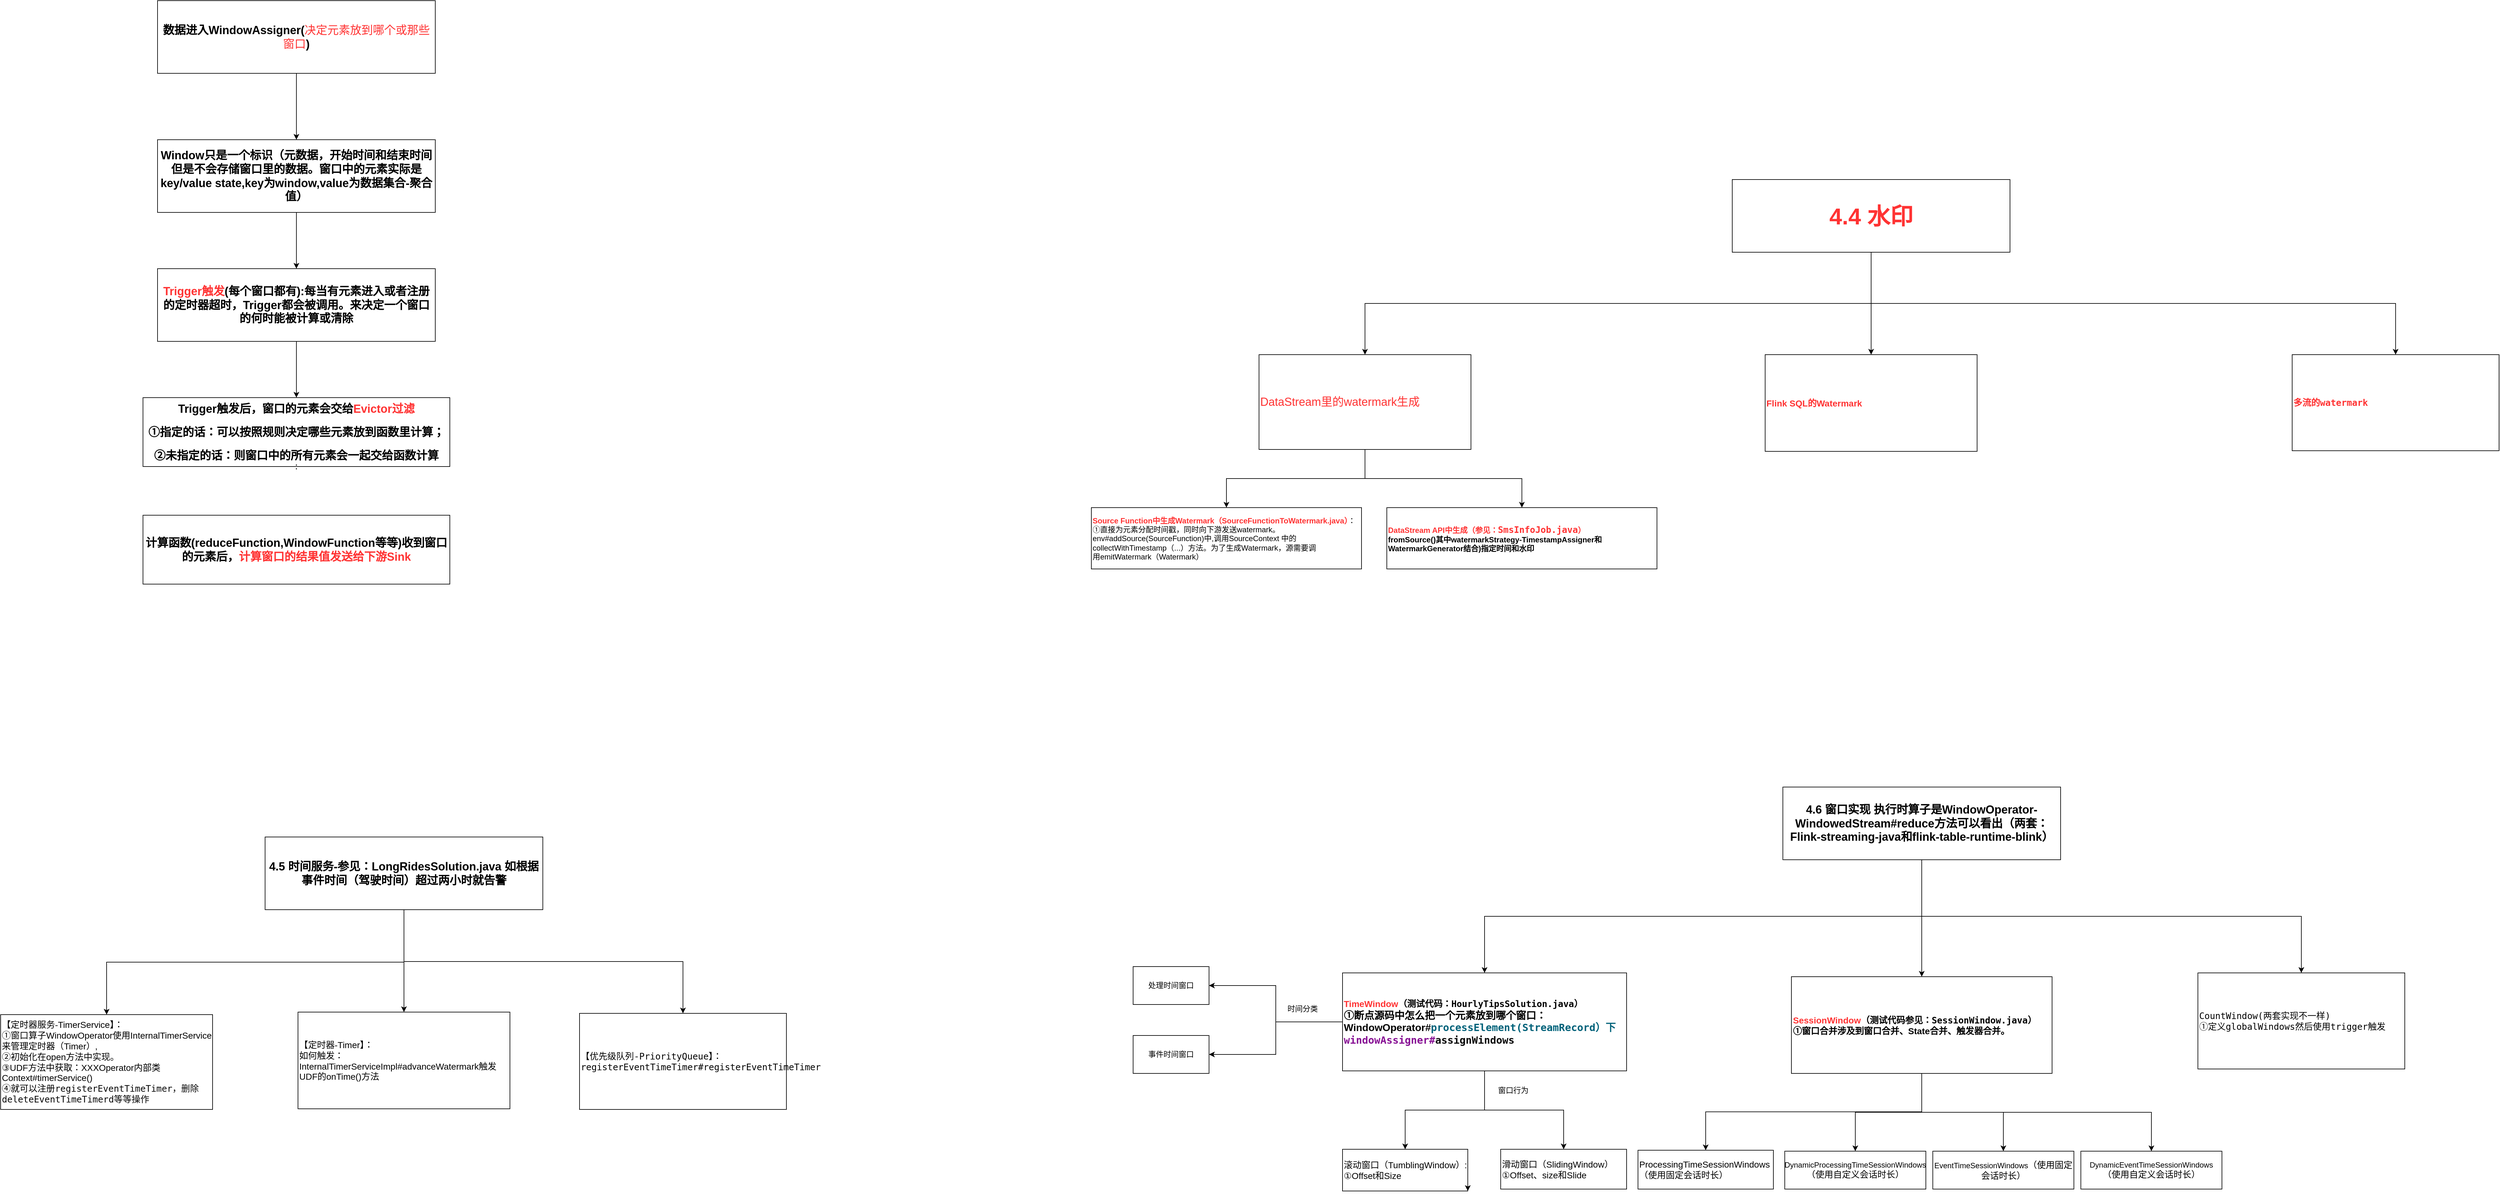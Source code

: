 <mxfile border="50" scale="3" compressed="false" locked="false" version="24.7.7">
  <diagram name="Blank" id="YmL12bMKpDGza6XwsDPr">
    <mxGraphModel dx="6533" dy="2360" grid="0" gridSize="10" guides="1" tooltips="1" connect="1" arrows="1" fold="1" page="0" pageScale="1" pageWidth="827" pageHeight="1169" background="none" math="1" shadow="0">
      <root>
        <mxCell id="X5NqExCQtvZxIxQ7pmgY-0" />
        <mxCell id="1" parent="X5NqExCQtvZxIxQ7pmgY-0" />
        <mxCell id="BvsdqlHEoa5w_EsFs4Y4-4" style="edgeStyle=orthogonalEdgeStyle;rounded=0;orthogonalLoop=1;jettySize=auto;html=1;exitX=0.5;exitY=1;exitDx=0;exitDy=0;" edge="1" parent="1" source="BvsdqlHEoa5w_EsFs4Y4-8" target="BvsdqlHEoa5w_EsFs4Y4-11">
          <mxGeometry relative="1" as="geometry">
            <mxPoint x="-2053" y="1183" as="targetPoint" />
            <mxPoint x="-1808" y="1123" as="sourcePoint" />
          </mxGeometry>
        </mxCell>
        <mxCell id="BvsdqlHEoa5w_EsFs4Y4-51" style="edgeStyle=orthogonalEdgeStyle;rounded=0;orthogonalLoop=1;jettySize=auto;html=1;exitX=0.5;exitY=1;exitDx=0;exitDy=0;" edge="1" parent="1" source="BvsdqlHEoa5w_EsFs4Y4-8" target="BvsdqlHEoa5w_EsFs4Y4-13">
          <mxGeometry relative="1" as="geometry" />
        </mxCell>
        <mxCell id="BvsdqlHEoa5w_EsFs4Y4-54" style="edgeStyle=orthogonalEdgeStyle;rounded=0;orthogonalLoop=1;jettySize=auto;html=1;exitX=0.5;exitY=1;exitDx=0;exitDy=0;" edge="1" parent="1" source="BvsdqlHEoa5w_EsFs4Y4-8" target="BvsdqlHEoa5w_EsFs4Y4-53">
          <mxGeometry relative="1" as="geometry" />
        </mxCell>
        <mxCell id="BvsdqlHEoa5w_EsFs4Y4-8" value="&lt;h2&gt;&lt;font style=&quot;font-size: 18px;&quot;&gt;&lt;b&gt;4.5 时间服务-&lt;/b&gt;&lt;/font&gt;&lt;span style=&quot;font-size: 18px;&quot;&gt;&lt;b&gt;参见：LongRidesSolution.java 如根据事件时间（驾驶时间）超过两小时就告警&lt;/b&gt;&lt;/span&gt;&lt;/h2&gt;" style="rounded=0;whiteSpace=wrap;html=1;" vertex="1" parent="1">
          <mxGeometry x="-2030" y="833" width="439" height="115" as="geometry" />
        </mxCell>
        <mxCell id="BvsdqlHEoa5w_EsFs4Y4-11" value="&lt;font style=&quot;font-size: 14px;&quot;&gt;【定时器服务-TimerService】：&lt;/font&gt;&lt;div&gt;&lt;font style=&quot;font-size: 14px;&quot;&gt;①窗口算子WindowOperator使用InternalTimerService来管理定时器（Timer）,&lt;/font&gt;&lt;/div&gt;&lt;div&gt;&lt;font style=&quot;font-size: 14px;&quot;&gt;②初始化在open方法中实现。&lt;/font&gt;&lt;div&gt;&lt;font style=&quot;font-size: 14px;&quot;&gt;③UDF方法中获取：XXXOperator内部类Context#timerService()&lt;/font&gt;&lt;/div&gt;&lt;/div&gt;&lt;div&gt;&lt;font style=&quot;font-size: 14px;&quot;&gt;④就可以注册&lt;/font&gt;&lt;span style=&quot;color: rgb(8, 8, 8); font-family: &amp;quot;JetBrains Mono&amp;quot;, monospace; font-size: 10.5pt; background-color: initial;&quot;&gt;registerEventTimeTimer，删除&lt;/span&gt;&lt;span style=&quot;color: rgb(8, 8, 8); font-family: &amp;quot;JetBrains Mono&amp;quot;, monospace; font-size: 10.5pt; background-color: initial;&quot;&gt;deleteEventTimeTimerd等等操作&lt;/span&gt;&lt;/div&gt;" style="rounded=0;whiteSpace=wrap;html=1;align=left;" vertex="1" parent="1">
          <mxGeometry x="-2448" y="1114" width="335" height="150" as="geometry" />
        </mxCell>
        <mxCell id="BvsdqlHEoa5w_EsFs4Y4-13" value="&lt;font face=&quot;JetBrains Mono, monospace&quot;&gt;&lt;span style=&quot;font-size: 14px;&quot;&gt;【&lt;/span&gt;&lt;/font&gt;&lt;span style=&quot;font-size: 14px; font-family: &amp;quot;JetBrains Mono&amp;quot;, monospace; background-color: initial;&quot;&gt;优先级队列-PriorityQueue】：registerEventTimeTimer#registerEventTimeTimer&amp;nbsp;&lt;/span&gt;" style="rounded=0;whiteSpace=wrap;html=1;align=left;" vertex="1" parent="1">
          <mxGeometry x="-1533" y="1112" width="327" height="152" as="geometry" />
        </mxCell>
        <mxCell id="BvsdqlHEoa5w_EsFs4Y4-53" value="&lt;font style=&quot;font-size: 14px;&quot;&gt;【定时器-Timer】：&lt;/font&gt;&lt;div&gt;&lt;span style=&quot;font-size: 14px;&quot;&gt;如何触发：&lt;/span&gt;&lt;span style=&quot;background-color: initial; font-size: 14px;&quot;&gt;InternalTimerServiceImpl#advanceWatermark触发UDF的onTime()方法&lt;/span&gt;&lt;br&gt;&lt;/div&gt;" style="rounded=0;whiteSpace=wrap;html=1;align=left;" vertex="1" parent="1">
          <mxGeometry x="-1978" y="1110" width="335" height="153" as="geometry" />
        </mxCell>
        <mxCell id="BvsdqlHEoa5w_EsFs4Y4-62" style="edgeStyle=orthogonalEdgeStyle;rounded=0;orthogonalLoop=1;jettySize=auto;html=1;exitX=0.5;exitY=1;exitDx=0;exitDy=0;" edge="1" parent="1" source="BvsdqlHEoa5w_EsFs4Y4-65" target="BvsdqlHEoa5w_EsFs4Y4-66">
          <mxGeometry relative="1" as="geometry">
            <mxPoint x="161" y="1111" as="targetPoint" />
            <mxPoint x="406" y="1051" as="sourcePoint" />
          </mxGeometry>
        </mxCell>
        <mxCell id="BvsdqlHEoa5w_EsFs4Y4-63" style="edgeStyle=orthogonalEdgeStyle;rounded=0;orthogonalLoop=1;jettySize=auto;html=1;exitX=0.5;exitY=1;exitDx=0;exitDy=0;" edge="1" parent="1" source="BvsdqlHEoa5w_EsFs4Y4-65" target="BvsdqlHEoa5w_EsFs4Y4-67">
          <mxGeometry relative="1" as="geometry" />
        </mxCell>
        <mxCell id="BvsdqlHEoa5w_EsFs4Y4-64" style="edgeStyle=orthogonalEdgeStyle;rounded=0;orthogonalLoop=1;jettySize=auto;html=1;exitX=0.5;exitY=1;exitDx=0;exitDy=0;" edge="1" parent="1" source="BvsdqlHEoa5w_EsFs4Y4-65" target="BvsdqlHEoa5w_EsFs4Y4-68">
          <mxGeometry relative="1" as="geometry" />
        </mxCell>
        <mxCell id="BvsdqlHEoa5w_EsFs4Y4-65" value="&lt;h2&gt;&lt;font style=&quot;font-size: 18px;&quot;&gt;&lt;b&gt;4.6 窗口实现 执行时算子是WindowOperator-WindowedStream#reduce方法可以看出（两套：Flink-streaming-java和flink-table-runtime-blink）&lt;/b&gt;&lt;/font&gt;&lt;/h2&gt;" style="rounded=0;whiteSpace=wrap;html=1;" vertex="1" parent="1">
          <mxGeometry x="369" y="754" width="439" height="115" as="geometry" />
        </mxCell>
        <mxCell id="BvsdqlHEoa5w_EsFs4Y4-77" style="edgeStyle=orthogonalEdgeStyle;rounded=0;orthogonalLoop=1;jettySize=auto;html=1;exitX=0;exitY=0.5;exitDx=0;exitDy=0;entryX=1;entryY=0.5;entryDx=0;entryDy=0;" edge="1" parent="1" source="BvsdqlHEoa5w_EsFs4Y4-66" target="BvsdqlHEoa5w_EsFs4Y4-76">
          <mxGeometry relative="1" as="geometry" />
        </mxCell>
        <mxCell id="BvsdqlHEoa5w_EsFs4Y4-79" style="edgeStyle=orthogonalEdgeStyle;rounded=0;orthogonalLoop=1;jettySize=auto;html=1;exitX=0.5;exitY=1;exitDx=0;exitDy=0;" edge="1" parent="1" source="BvsdqlHEoa5w_EsFs4Y4-66" target="BvsdqlHEoa5w_EsFs4Y4-78">
          <mxGeometry relative="1" as="geometry" />
        </mxCell>
        <mxCell id="BvsdqlHEoa5w_EsFs4Y4-82" style="edgeStyle=orthogonalEdgeStyle;rounded=0;orthogonalLoop=1;jettySize=auto;html=1;exitX=0.5;exitY=1;exitDx=0;exitDy=0;entryX=0.5;entryY=0;entryDx=0;entryDy=0;" edge="1" parent="1" source="BvsdqlHEoa5w_EsFs4Y4-66" target="BvsdqlHEoa5w_EsFs4Y4-81">
          <mxGeometry relative="1" as="geometry" />
        </mxCell>
        <mxCell id="BvsdqlHEoa5w_EsFs4Y4-85" style="edgeStyle=orthogonalEdgeStyle;rounded=0;orthogonalLoop=1;jettySize=auto;html=1;exitX=0;exitY=0.5;exitDx=0;exitDy=0;entryX=1;entryY=0.5;entryDx=0;entryDy=0;" edge="1" parent="1" source="BvsdqlHEoa5w_EsFs4Y4-66" target="BvsdqlHEoa5w_EsFs4Y4-74">
          <mxGeometry relative="1" as="geometry" />
        </mxCell>
        <mxCell id="BvsdqlHEoa5w_EsFs4Y4-66" value="&lt;font style=&quot;font-size: 14px;&quot;&gt;&lt;b&gt;&lt;font color=&quot;#ff3333&quot;&gt;TimeWindow&lt;/font&gt;（测试代码：&lt;span style=&quot;font-family: &amp;quot;JetBrains Mono&amp;quot;, monospace; background-color: initial;&quot;&gt;HourlyTipsSolution.java&lt;/span&gt;&lt;span style=&quot;background-color: initial;&quot;&gt;）&lt;/span&gt;&lt;br&gt;&lt;/b&gt;&lt;/font&gt;&lt;div&gt;&lt;font size=&quot;3&quot;&gt;&lt;b&gt;①断点源码中怎么把一个元素放到哪个窗口：WindowOperator#&lt;span style=&quot;color: rgb(0, 98, 122); font-family: &amp;quot;JetBrains Mono&amp;quot;, monospace; background-color: initial;&quot;&gt;processElement(StreamRecord）下&lt;/span&gt;&lt;span style=&quot;font-family: &amp;quot;JetBrains Mono&amp;quot;, monospace; background-color: initial; color: rgb(135, 16, 148);&quot;&gt;windowAssigner#&lt;/span&gt;&lt;span style=&quot;color: rgb(8, 8, 8); font-family: &amp;quot;JetBrains Mono&amp;quot;, monospace; background-color: initial;&quot;&gt;assignWindows&lt;/span&gt;&lt;/b&gt;&lt;/font&gt;&lt;br&gt;&lt;/div&gt;" style="rounded=0;whiteSpace=wrap;html=1;align=left;" vertex="1" parent="1">
          <mxGeometry x="-327" y="1048" width="449" height="155" as="geometry" />
        </mxCell>
        <mxCell id="BvsdqlHEoa5w_EsFs4Y4-67" value="&lt;font face=&quot;JetBrains Mono, monospace&quot;&gt;&lt;span style=&quot;font-size: 14px;&quot;&gt;CountWindow(两套实现不一样)&lt;/span&gt;&lt;/font&gt;&lt;div&gt;&lt;font face=&quot;JetBrains Mono, monospace&quot;&gt;&lt;span style=&quot;font-size: 14px;&quot;&gt;①定义globalWindows然后使用trigger触发&lt;/span&gt;&lt;/font&gt;&lt;/div&gt;" style="rounded=0;whiteSpace=wrap;html=1;align=left;" vertex="1" parent="1">
          <mxGeometry x="1025" y="1048" width="327" height="152" as="geometry" />
        </mxCell>
        <mxCell id="BvsdqlHEoa5w_EsFs4Y4-90" style="edgeStyle=orthogonalEdgeStyle;rounded=0;orthogonalLoop=1;jettySize=auto;html=1;exitX=0.5;exitY=1;exitDx=0;exitDy=0;entryX=0.5;entryY=0;entryDx=0;entryDy=0;" edge="1" parent="1" source="BvsdqlHEoa5w_EsFs4Y4-68" target="BvsdqlHEoa5w_EsFs4Y4-89">
          <mxGeometry relative="1" as="geometry" />
        </mxCell>
        <mxCell id="BvsdqlHEoa5w_EsFs4Y4-92" style="edgeStyle=orthogonalEdgeStyle;rounded=0;orthogonalLoop=1;jettySize=auto;html=1;exitX=0.5;exitY=1;exitDx=0;exitDy=0;" edge="1" parent="1" source="BvsdqlHEoa5w_EsFs4Y4-68" target="BvsdqlHEoa5w_EsFs4Y4-91">
          <mxGeometry relative="1" as="geometry" />
        </mxCell>
        <mxCell id="BvsdqlHEoa5w_EsFs4Y4-95" style="edgeStyle=orthogonalEdgeStyle;rounded=0;orthogonalLoop=1;jettySize=auto;html=1;exitX=0.5;exitY=1;exitDx=0;exitDy=0;" edge="1" parent="1" source="BvsdqlHEoa5w_EsFs4Y4-68" target="BvsdqlHEoa5w_EsFs4Y4-93">
          <mxGeometry relative="1" as="geometry" />
        </mxCell>
        <mxCell id="BvsdqlHEoa5w_EsFs4Y4-96" style="edgeStyle=orthogonalEdgeStyle;rounded=0;orthogonalLoop=1;jettySize=auto;html=1;exitX=0.5;exitY=1;exitDx=0;exitDy=0;" edge="1" parent="1" source="BvsdqlHEoa5w_EsFs4Y4-68" target="BvsdqlHEoa5w_EsFs4Y4-94">
          <mxGeometry relative="1" as="geometry" />
        </mxCell>
        <mxCell id="BvsdqlHEoa5w_EsFs4Y4-68" value="&lt;div&gt;&lt;b&gt;&lt;font style=&quot;font-size: 14px;&quot;&gt;&lt;font color=&quot;#ff3333&quot;&gt;SessionWindow&lt;/font&gt;（测试代码参见：&lt;span style=&quot;font-family: &amp;quot;JetBrains Mono&amp;quot;, monospace; background-color: initial;&quot;&gt;SessionWindow.java&lt;/span&gt;&lt;span style=&quot;background-color: initial;&quot;&gt;）&lt;/span&gt;&lt;/font&gt;&lt;/b&gt;&lt;/div&gt;&lt;div&gt;&lt;b&gt;&lt;font style=&quot;font-size: 14px;&quot;&gt;&lt;span style=&quot;background-color: initial;&quot;&gt;①窗口合并涉及到窗口合并、State合并、触发器合并。&lt;/span&gt;&lt;/font&gt;&lt;/b&gt;&lt;/div&gt;" style="rounded=0;whiteSpace=wrap;html=1;align=left;" vertex="1" parent="1">
          <mxGeometry x="382.5" y="1054" width="412" height="153" as="geometry" />
        </mxCell>
        <mxCell id="BvsdqlHEoa5w_EsFs4Y4-74" value="处理时间窗口" style="rounded=0;whiteSpace=wrap;html=1;" vertex="1" parent="1">
          <mxGeometry x="-658" y="1038" width="120" height="60" as="geometry" />
        </mxCell>
        <mxCell id="BvsdqlHEoa5w_EsFs4Y4-76" value="事件时间窗口" style="rounded=0;whiteSpace=wrap;html=1;" vertex="1" parent="1">
          <mxGeometry x="-658" y="1147" width="120" height="60" as="geometry" />
        </mxCell>
        <mxCell id="BvsdqlHEoa5w_EsFs4Y4-78" value="&lt;font style=&quot;font-size: 14px;&quot;&gt;滚动窗口（TumblingWindow）:&lt;/font&gt;&lt;div&gt;&lt;span style=&quot;font-size: 14px;&quot;&gt;①Offset和Size&lt;/span&gt;&lt;/div&gt;" style="rounded=0;whiteSpace=wrap;html=1;align=left;" vertex="1" parent="1">
          <mxGeometry x="-327" y="1327" width="198" height="66" as="geometry" />
        </mxCell>
        <mxCell id="BvsdqlHEoa5w_EsFs4Y4-80" style="edgeStyle=orthogonalEdgeStyle;rounded=0;orthogonalLoop=1;jettySize=auto;html=1;exitX=1;exitY=0.75;exitDx=0;exitDy=0;entryX=1;entryY=1;entryDx=0;entryDy=0;" edge="1" parent="1" source="BvsdqlHEoa5w_EsFs4Y4-78" target="BvsdqlHEoa5w_EsFs4Y4-78">
          <mxGeometry relative="1" as="geometry" />
        </mxCell>
        <mxCell id="BvsdqlHEoa5w_EsFs4Y4-81" value="&lt;font style=&quot;font-size: 14px;&quot;&gt;滑动窗口（SlidingWindow）&lt;/font&gt;&lt;div&gt;&lt;span style=&quot;font-size: 14px;&quot;&gt;①Offset、size和Slide&lt;/span&gt;&lt;/div&gt;" style="rounded=0;whiteSpace=wrap;html=1;align=left;" vertex="1" parent="1">
          <mxGeometry x="-77" y="1327" width="199" height="63" as="geometry" />
        </mxCell>
        <mxCell id="BvsdqlHEoa5w_EsFs4Y4-86" value="时间分类" style="text;html=1;align=center;verticalAlign=middle;whiteSpace=wrap;rounded=0;" vertex="1" parent="1">
          <mxGeometry x="-420" y="1090" width="60" height="30" as="geometry" />
        </mxCell>
        <mxCell id="BvsdqlHEoa5w_EsFs4Y4-87" value="窗口行为" style="text;html=1;align=center;verticalAlign=middle;whiteSpace=wrap;rounded=0;" vertex="1" parent="1">
          <mxGeometry x="-87" y="1219" width="60" height="30" as="geometry" />
        </mxCell>
        <mxCell id="BvsdqlHEoa5w_EsFs4Y4-89" value="&lt;span style=&quot;font-size: 14px;&quot;&gt;ProcessingTimeSessionWindows（使用固定会话时长）&lt;/span&gt;" style="rounded=0;whiteSpace=wrap;html=1;align=left;" vertex="1" parent="1">
          <mxGeometry x="140" y="1328.5" width="214" height="61.5" as="geometry" />
        </mxCell>
        <mxCell id="BvsdqlHEoa5w_EsFs4Y4-91" value="DynamicProcessingTimeSessionWindows&lt;span style=&quot;font-size: 14px; text-align: left;&quot;&gt;（使用自定义会话时长）&lt;/span&gt;" style="rounded=0;whiteSpace=wrap;html=1;" vertex="1" parent="1">
          <mxGeometry x="372" y="1330" width="223" height="60" as="geometry" />
        </mxCell>
        <mxCell id="BvsdqlHEoa5w_EsFs4Y4-93" value="EventTimeSessionWindows&lt;span style=&quot;font-size: 14px; text-align: left;&quot;&gt;（使用固定会话时长）&lt;/span&gt;" style="rounded=0;whiteSpace=wrap;html=1;" vertex="1" parent="1">
          <mxGeometry x="606" y="1330" width="223" height="60" as="geometry" />
        </mxCell>
        <mxCell id="BvsdqlHEoa5w_EsFs4Y4-94" value="DynamicEventTimeSessionWindows&lt;span style=&quot;font-size: 14px; text-align: left;&quot;&gt;（使用自定义会话时长）&lt;/span&gt;" style="rounded=0;whiteSpace=wrap;html=1;" vertex="1" parent="1">
          <mxGeometry x="840" y="1330" width="223" height="60" as="geometry" />
        </mxCell>
        <mxCell id="BvsdqlHEoa5w_EsFs4Y4-97" style="edgeStyle=orthogonalEdgeStyle;rounded=0;orthogonalLoop=1;jettySize=auto;html=1;exitX=0.5;exitY=1;exitDx=0;exitDy=0;" edge="1" parent="1" source="BvsdqlHEoa5w_EsFs4Y4-100" target="BvsdqlHEoa5w_EsFs4Y4-101">
          <mxGeometry relative="1" as="geometry">
            <mxPoint x="266" y="143" as="targetPoint" />
            <mxPoint x="511" y="83" as="sourcePoint" />
          </mxGeometry>
        </mxCell>
        <mxCell id="BvsdqlHEoa5w_EsFs4Y4-98" style="edgeStyle=orthogonalEdgeStyle;rounded=0;orthogonalLoop=1;jettySize=auto;html=1;exitX=0.5;exitY=1;exitDx=0;exitDy=0;" edge="1" parent="1" source="BvsdqlHEoa5w_EsFs4Y4-100" target="BvsdqlHEoa5w_EsFs4Y4-102">
          <mxGeometry relative="1" as="geometry" />
        </mxCell>
        <mxCell id="BvsdqlHEoa5w_EsFs4Y4-99" style="edgeStyle=orthogonalEdgeStyle;rounded=0;orthogonalLoop=1;jettySize=auto;html=1;exitX=0.5;exitY=1;exitDx=0;exitDy=0;" edge="1" parent="1" source="BvsdqlHEoa5w_EsFs4Y4-100" target="BvsdqlHEoa5w_EsFs4Y4-103">
          <mxGeometry relative="1" as="geometry" />
        </mxCell>
        <mxCell id="BvsdqlHEoa5w_EsFs4Y4-100" value="&lt;h2&gt;&lt;font color=&quot;#ff3333&quot; style=&quot;font-size: 36px;&quot;&gt;&lt;b style=&quot;&quot;&gt;4.4 水印&lt;/b&gt;&lt;/font&gt;&lt;/h2&gt;" style="rounded=0;whiteSpace=wrap;html=1;" vertex="1" parent="1">
          <mxGeometry x="289" y="-207" width="439" height="115" as="geometry" />
        </mxCell>
        <mxCell id="BvsdqlHEoa5w_EsFs4Y4-105" style="edgeStyle=orthogonalEdgeStyle;rounded=0;orthogonalLoop=1;jettySize=auto;html=1;exitX=0.5;exitY=1;exitDx=0;exitDy=0;" edge="1" parent="1" source="BvsdqlHEoa5w_EsFs4Y4-101" target="BvsdqlHEoa5w_EsFs4Y4-104">
          <mxGeometry relative="1" as="geometry" />
        </mxCell>
        <mxCell id="BvsdqlHEoa5w_EsFs4Y4-107" style="edgeStyle=orthogonalEdgeStyle;rounded=0;orthogonalLoop=1;jettySize=auto;html=1;exitX=0.5;exitY=1;exitDx=0;exitDy=0;entryX=0.5;entryY=0;entryDx=0;entryDy=0;" edge="1" parent="1" source="BvsdqlHEoa5w_EsFs4Y4-101" target="BvsdqlHEoa5w_EsFs4Y4-106">
          <mxGeometry relative="1" as="geometry" />
        </mxCell>
        <mxCell id="BvsdqlHEoa5w_EsFs4Y4-101" value="&lt;font color=&quot;#ff3333&quot; style=&quot;font-size: 18px;&quot;&gt;DataStream里的watermark生成&lt;/font&gt;" style="rounded=0;whiteSpace=wrap;html=1;align=left;" vertex="1" parent="1">
          <mxGeometry x="-459" y="70" width="335" height="150" as="geometry" />
        </mxCell>
        <mxCell id="BvsdqlHEoa5w_EsFs4Y4-102" value="&lt;font color=&quot;#ff3333&quot; face=&quot;JetBrains Mono, monospace&quot;&gt;&lt;span style=&quot;font-size: 14px;&quot;&gt;&lt;b&gt;多流的watermark&lt;/b&gt;&lt;/span&gt;&lt;/font&gt;" style="rounded=0;whiteSpace=wrap;html=1;align=left;" vertex="1" parent="1">
          <mxGeometry x="1174" y="70" width="327" height="152" as="geometry" />
        </mxCell>
        <mxCell id="BvsdqlHEoa5w_EsFs4Y4-103" value="&lt;div&gt;&lt;span style=&quot;font-size: 14px;&quot;&gt;&lt;font color=&quot;#ff3333&quot;&gt;&lt;b&gt;Flink SQL的Watermark&lt;/b&gt;&lt;/font&gt;&lt;/span&gt;&lt;/div&gt;" style="rounded=0;whiteSpace=wrap;html=1;align=left;" vertex="1" parent="1">
          <mxGeometry x="341" y="70" width="335" height="153" as="geometry" />
        </mxCell>
        <mxCell id="BvsdqlHEoa5w_EsFs4Y4-104" value="&lt;b&gt;&lt;font color=&quot;#ff3333&quot;&gt;Source Function中生成Watermark（SourceFunctionToWatermark.java）&lt;/font&gt;&lt;/b&gt;：&lt;div&gt;①直接为元素分配时间戳，同时向下游发送watermark。env#addSource(SourceFunction)中,调用&lt;span style=&quot;background-color: initial;&quot;&gt;SourceContext 中的&lt;/span&gt;&lt;/div&gt;&lt;div&gt;collectWithTimestamp（...）方法。为了生成Watermark，源需要调&lt;/div&gt;&lt;div&gt;用emitWatermark（Watermark）&lt;span style=&quot;background-color: initial;&quot;&gt;&amp;nbsp;&amp;nbsp;&lt;/span&gt;&lt;/div&gt;" style="rounded=0;whiteSpace=wrap;html=1;align=left;" vertex="1" parent="1">
          <mxGeometry x="-724" y="312" width="427" height="97" as="geometry" />
        </mxCell>
        <mxCell id="BvsdqlHEoa5w_EsFs4Y4-106" value="&lt;font color=&quot;#ff3333&quot;&gt;&lt;b&gt;DataStream API中生成（参见：&lt;span style=&quot;font-family: &amp;quot;JetBrains Mono&amp;quot;, monospace; font-size: 10.5pt; background-color: initial;&quot;&gt;SmsInfoJob.java&lt;/span&gt;&lt;span style=&quot;background-color: initial;&quot;&gt;）&lt;/span&gt;&lt;/b&gt;&lt;/font&gt;&lt;br&gt;&lt;div&gt;&lt;span style=&quot;background-color: initial;&quot;&gt;&lt;b style=&quot;&quot;&gt;fromSource()其中watermarkStrategy-TimestampAssigner和WatermarkGenerator结合)指定时间和水印&lt;/b&gt;&lt;br&gt;&lt;/span&gt;&lt;/div&gt;" style="rounded=0;whiteSpace=wrap;html=1;align=left;" vertex="1" parent="1">
          <mxGeometry x="-257" y="312" width="427" height="97" as="geometry" />
        </mxCell>
        <mxCell id="BvsdqlHEoa5w_EsFs4Y4-118" style="edgeStyle=orthogonalEdgeStyle;rounded=0;orthogonalLoop=1;jettySize=auto;html=1;exitX=0.5;exitY=1;exitDx=0;exitDy=0;" edge="1" parent="1" source="BvsdqlHEoa5w_EsFs4Y4-111" target="BvsdqlHEoa5w_EsFs4Y4-115">
          <mxGeometry relative="1" as="geometry" />
        </mxCell>
        <mxCell id="BvsdqlHEoa5w_EsFs4Y4-111" value="&lt;h2&gt;数据进入WindowAssigner(&lt;font style=&quot;font-weight: normal;&quot; color=&quot;#ff3333&quot;&gt;决定元素放到哪个或那些窗口&lt;/font&gt;)&lt;/h2&gt;" style="rounded=0;whiteSpace=wrap;html=1;" vertex="1" parent="1">
          <mxGeometry x="-2200" y="-490" width="439" height="115" as="geometry" />
        </mxCell>
        <mxCell id="BvsdqlHEoa5w_EsFs4Y4-117" style="edgeStyle=orthogonalEdgeStyle;rounded=0;orthogonalLoop=1;jettySize=auto;html=1;exitX=0.5;exitY=1;exitDx=0;exitDy=0;entryX=0.5;entryY=0;entryDx=0;entryDy=0;" edge="1" parent="1" source="BvsdqlHEoa5w_EsFs4Y4-115" target="BvsdqlHEoa5w_EsFs4Y4-116">
          <mxGeometry relative="1" as="geometry" />
        </mxCell>
        <mxCell id="BvsdqlHEoa5w_EsFs4Y4-115" value="&lt;h2&gt;Window只是一个标识（元数据，开始时间和结束时间但是不会存储窗口里的数据。窗口中的元素实际是key/value state,key为window,value为数据集合-聚合值）&lt;/h2&gt;" style="rounded=0;whiteSpace=wrap;html=1;" vertex="1" parent="1">
          <mxGeometry x="-2200" y="-270" width="439" height="115" as="geometry" />
        </mxCell>
        <mxCell id="BvsdqlHEoa5w_EsFs4Y4-120" style="edgeStyle=orthogonalEdgeStyle;rounded=0;orthogonalLoop=1;jettySize=auto;html=1;exitX=0.5;exitY=1;exitDx=0;exitDy=0;entryX=0.5;entryY=0;entryDx=0;entryDy=0;" edge="1" parent="1" source="BvsdqlHEoa5w_EsFs4Y4-116" target="BvsdqlHEoa5w_EsFs4Y4-119">
          <mxGeometry relative="1" as="geometry" />
        </mxCell>
        <mxCell id="BvsdqlHEoa5w_EsFs4Y4-116" value="&lt;h2&gt;&lt;font color=&quot;#ff3333&quot;&gt;Trigger触发&lt;/font&gt;(每个窗口都有):每当有元素进入或者注册的定时器超时，Trigger都会被调用。来决定一个窗口的何时能被计算或清除&lt;/h2&gt;" style="rounded=0;whiteSpace=wrap;html=1;" vertex="1" parent="1">
          <mxGeometry x="-2200" y="-66" width="439" height="115" as="geometry" />
        </mxCell>
        <mxCell id="BvsdqlHEoa5w_EsFs4Y4-119" value="&lt;h2&gt;Trigger触发后，窗口的元素会交给&lt;font style=&quot;&quot; color=&quot;#ff3333&quot;&gt;Evictor过滤&lt;/font&gt;&lt;/h2&gt;&lt;h2&gt;①指定的话：可以按照规则决定哪些元素放到函数里计算；&lt;/h2&gt;&lt;div&gt;&lt;font style=&quot;font-size: 18px;&quot;&gt;&lt;b&gt;②未指定的话：则窗口中的所有元素会一起交给函数计算&lt;/b&gt;&lt;/font&gt;&lt;/div&gt;&lt;div&gt;：&lt;/div&gt;" style="rounded=0;whiteSpace=wrap;html=1;" vertex="1" parent="1">
          <mxGeometry x="-2223" y="138" width="485" height="109" as="geometry" />
        </mxCell>
        <mxCell id="BvsdqlHEoa5w_EsFs4Y4-121" value="&lt;h2&gt;计算函数(reduceFunction,WindowFunction等等)收到窗口的元素后，&lt;font color=&quot;#ff3333&quot;&gt;计算窗口的结果值发送给下游Sink&lt;/font&gt;&lt;/h2&gt;" style="rounded=0;whiteSpace=wrap;html=1;" vertex="1" parent="1">
          <mxGeometry x="-2223" y="324" width="485" height="109" as="geometry" />
        </mxCell>
      </root>
    </mxGraphModel>
  </diagram>
</mxfile>
